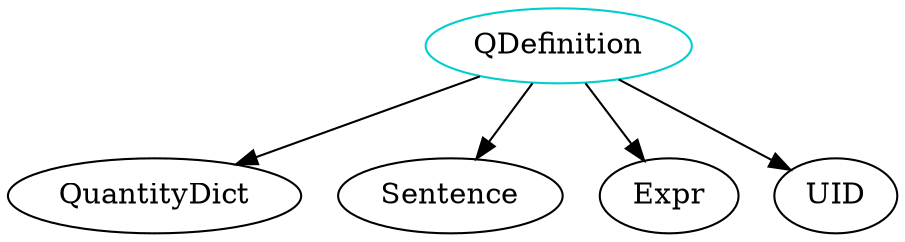 digraph qdefinition{
QDefinition -> QuantityDict;
QDefinition -> Sentence;
QDefinition -> Expr;
QDefinition -> UID;
QDefinition	[shape=oval, color=cyan3, label="QDefinition"];
}
